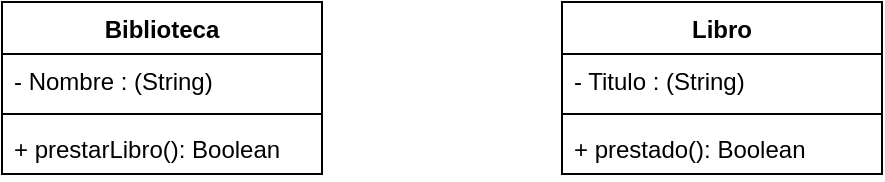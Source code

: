 <mxfile version="26.1.0">
  <diagram name="Página-1" id="xdgHAOYHt_oPEMJF-K3Z">
    <mxGraphModel dx="1050" dy="522" grid="1" gridSize="10" guides="1" tooltips="1" connect="1" arrows="1" fold="1" page="1" pageScale="1" pageWidth="827" pageHeight="1169" math="0" shadow="0">
      <root>
        <mxCell id="0" />
        <mxCell id="1" parent="0" />
        <mxCell id="Ji3WFx6ZoymcVdAKT4gb-1" value="Biblioteca" style="swimlane;fontStyle=1;align=center;verticalAlign=top;childLayout=stackLayout;horizontal=1;startSize=26;horizontalStack=0;resizeParent=1;resizeParentMax=0;resizeLast=0;collapsible=1;marginBottom=0;whiteSpace=wrap;html=1;" vertex="1" parent="1">
          <mxGeometry x="60" y="90" width="160" height="86" as="geometry" />
        </mxCell>
        <mxCell id="Ji3WFx6ZoymcVdAKT4gb-2" value="- Nombre : (String)" style="text;strokeColor=none;fillColor=none;align=left;verticalAlign=top;spacingLeft=4;spacingRight=4;overflow=hidden;rotatable=0;points=[[0,0.5],[1,0.5]];portConstraint=eastwest;whiteSpace=wrap;html=1;" vertex="1" parent="Ji3WFx6ZoymcVdAKT4gb-1">
          <mxGeometry y="26" width="160" height="26" as="geometry" />
        </mxCell>
        <mxCell id="Ji3WFx6ZoymcVdAKT4gb-3" value="" style="line;strokeWidth=1;fillColor=none;align=left;verticalAlign=middle;spacingTop=-1;spacingLeft=3;spacingRight=3;rotatable=0;labelPosition=right;points=[];portConstraint=eastwest;strokeColor=inherit;" vertex="1" parent="Ji3WFx6ZoymcVdAKT4gb-1">
          <mxGeometry y="52" width="160" height="8" as="geometry" />
        </mxCell>
        <mxCell id="Ji3WFx6ZoymcVdAKT4gb-4" value="+ prestarLibro(): Boolean" style="text;strokeColor=none;fillColor=none;align=left;verticalAlign=top;spacingLeft=4;spacingRight=4;overflow=hidden;rotatable=0;points=[[0,0.5],[1,0.5]];portConstraint=eastwest;whiteSpace=wrap;html=1;" vertex="1" parent="Ji3WFx6ZoymcVdAKT4gb-1">
          <mxGeometry y="60" width="160" height="26" as="geometry" />
        </mxCell>
        <mxCell id="Ji3WFx6ZoymcVdAKT4gb-5" value="Libro" style="swimlane;fontStyle=1;align=center;verticalAlign=top;childLayout=stackLayout;horizontal=1;startSize=26;horizontalStack=0;resizeParent=1;resizeParentMax=0;resizeLast=0;collapsible=1;marginBottom=0;whiteSpace=wrap;html=1;" vertex="1" parent="1">
          <mxGeometry x="340" y="90" width="160" height="86" as="geometry" />
        </mxCell>
        <mxCell id="Ji3WFx6ZoymcVdAKT4gb-6" value="- Titulo : (String)" style="text;strokeColor=none;fillColor=none;align=left;verticalAlign=top;spacingLeft=4;spacingRight=4;overflow=hidden;rotatable=0;points=[[0,0.5],[1,0.5]];portConstraint=eastwest;whiteSpace=wrap;html=1;" vertex="1" parent="Ji3WFx6ZoymcVdAKT4gb-5">
          <mxGeometry y="26" width="160" height="26" as="geometry" />
        </mxCell>
        <mxCell id="Ji3WFx6ZoymcVdAKT4gb-7" value="" style="line;strokeWidth=1;fillColor=none;align=left;verticalAlign=middle;spacingTop=-1;spacingLeft=3;spacingRight=3;rotatable=0;labelPosition=right;points=[];portConstraint=eastwest;strokeColor=inherit;" vertex="1" parent="Ji3WFx6ZoymcVdAKT4gb-5">
          <mxGeometry y="52" width="160" height="8" as="geometry" />
        </mxCell>
        <mxCell id="Ji3WFx6ZoymcVdAKT4gb-8" value="+ prestado(): Boolean" style="text;strokeColor=none;fillColor=none;align=left;verticalAlign=top;spacingLeft=4;spacingRight=4;overflow=hidden;rotatable=0;points=[[0,0.5],[1,0.5]];portConstraint=eastwest;whiteSpace=wrap;html=1;" vertex="1" parent="Ji3WFx6ZoymcVdAKT4gb-5">
          <mxGeometry y="60" width="160" height="26" as="geometry" />
        </mxCell>
      </root>
    </mxGraphModel>
  </diagram>
</mxfile>
